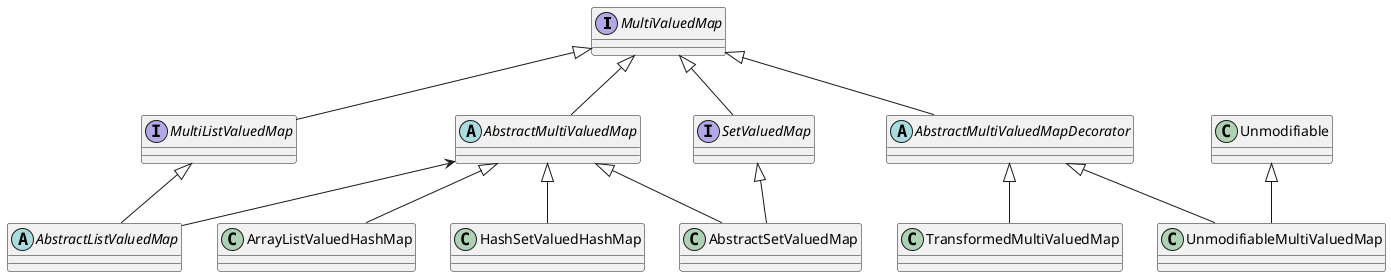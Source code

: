@startuml

interface MultiValuedMap
abstract class AbstractMultiValuedMap
abstract class AbstractListValuedMap
interface MultiListValuedMap
abstract class AbstractMultiValuedMapDecorator
interface SetValuedMap

MultiValuedMap <|-- AbstractMultiValuedMap
MultiListValuedMap <|-- AbstractListValuedMap
AbstractMultiValuedMap <-- AbstractListValuedMap
MultiValuedMap <|-- MultiListValuedMap

MultiValuedMap <|-- AbstractMultiValuedMapDecorator
MultiValuedMap <|-- SetValuedMap

SetValuedMap <|-- AbstractSetValuedMap
AbstractMultiValuedMap <|-- AbstractSetValuedMap

AbstractMultiValuedMap <|-- ArrayListValuedHashMap
AbstractMultiValuedMap <|-- HashSetValuedHashMap

AbstractMultiValuedMapDecorator <|-- TransformedMultiValuedMap

AbstractMultiValuedMapDecorator <|-- UnmodifiableMultiValuedMap
Unmodifiable <|-- UnmodifiableMultiValuedMap


@enduml